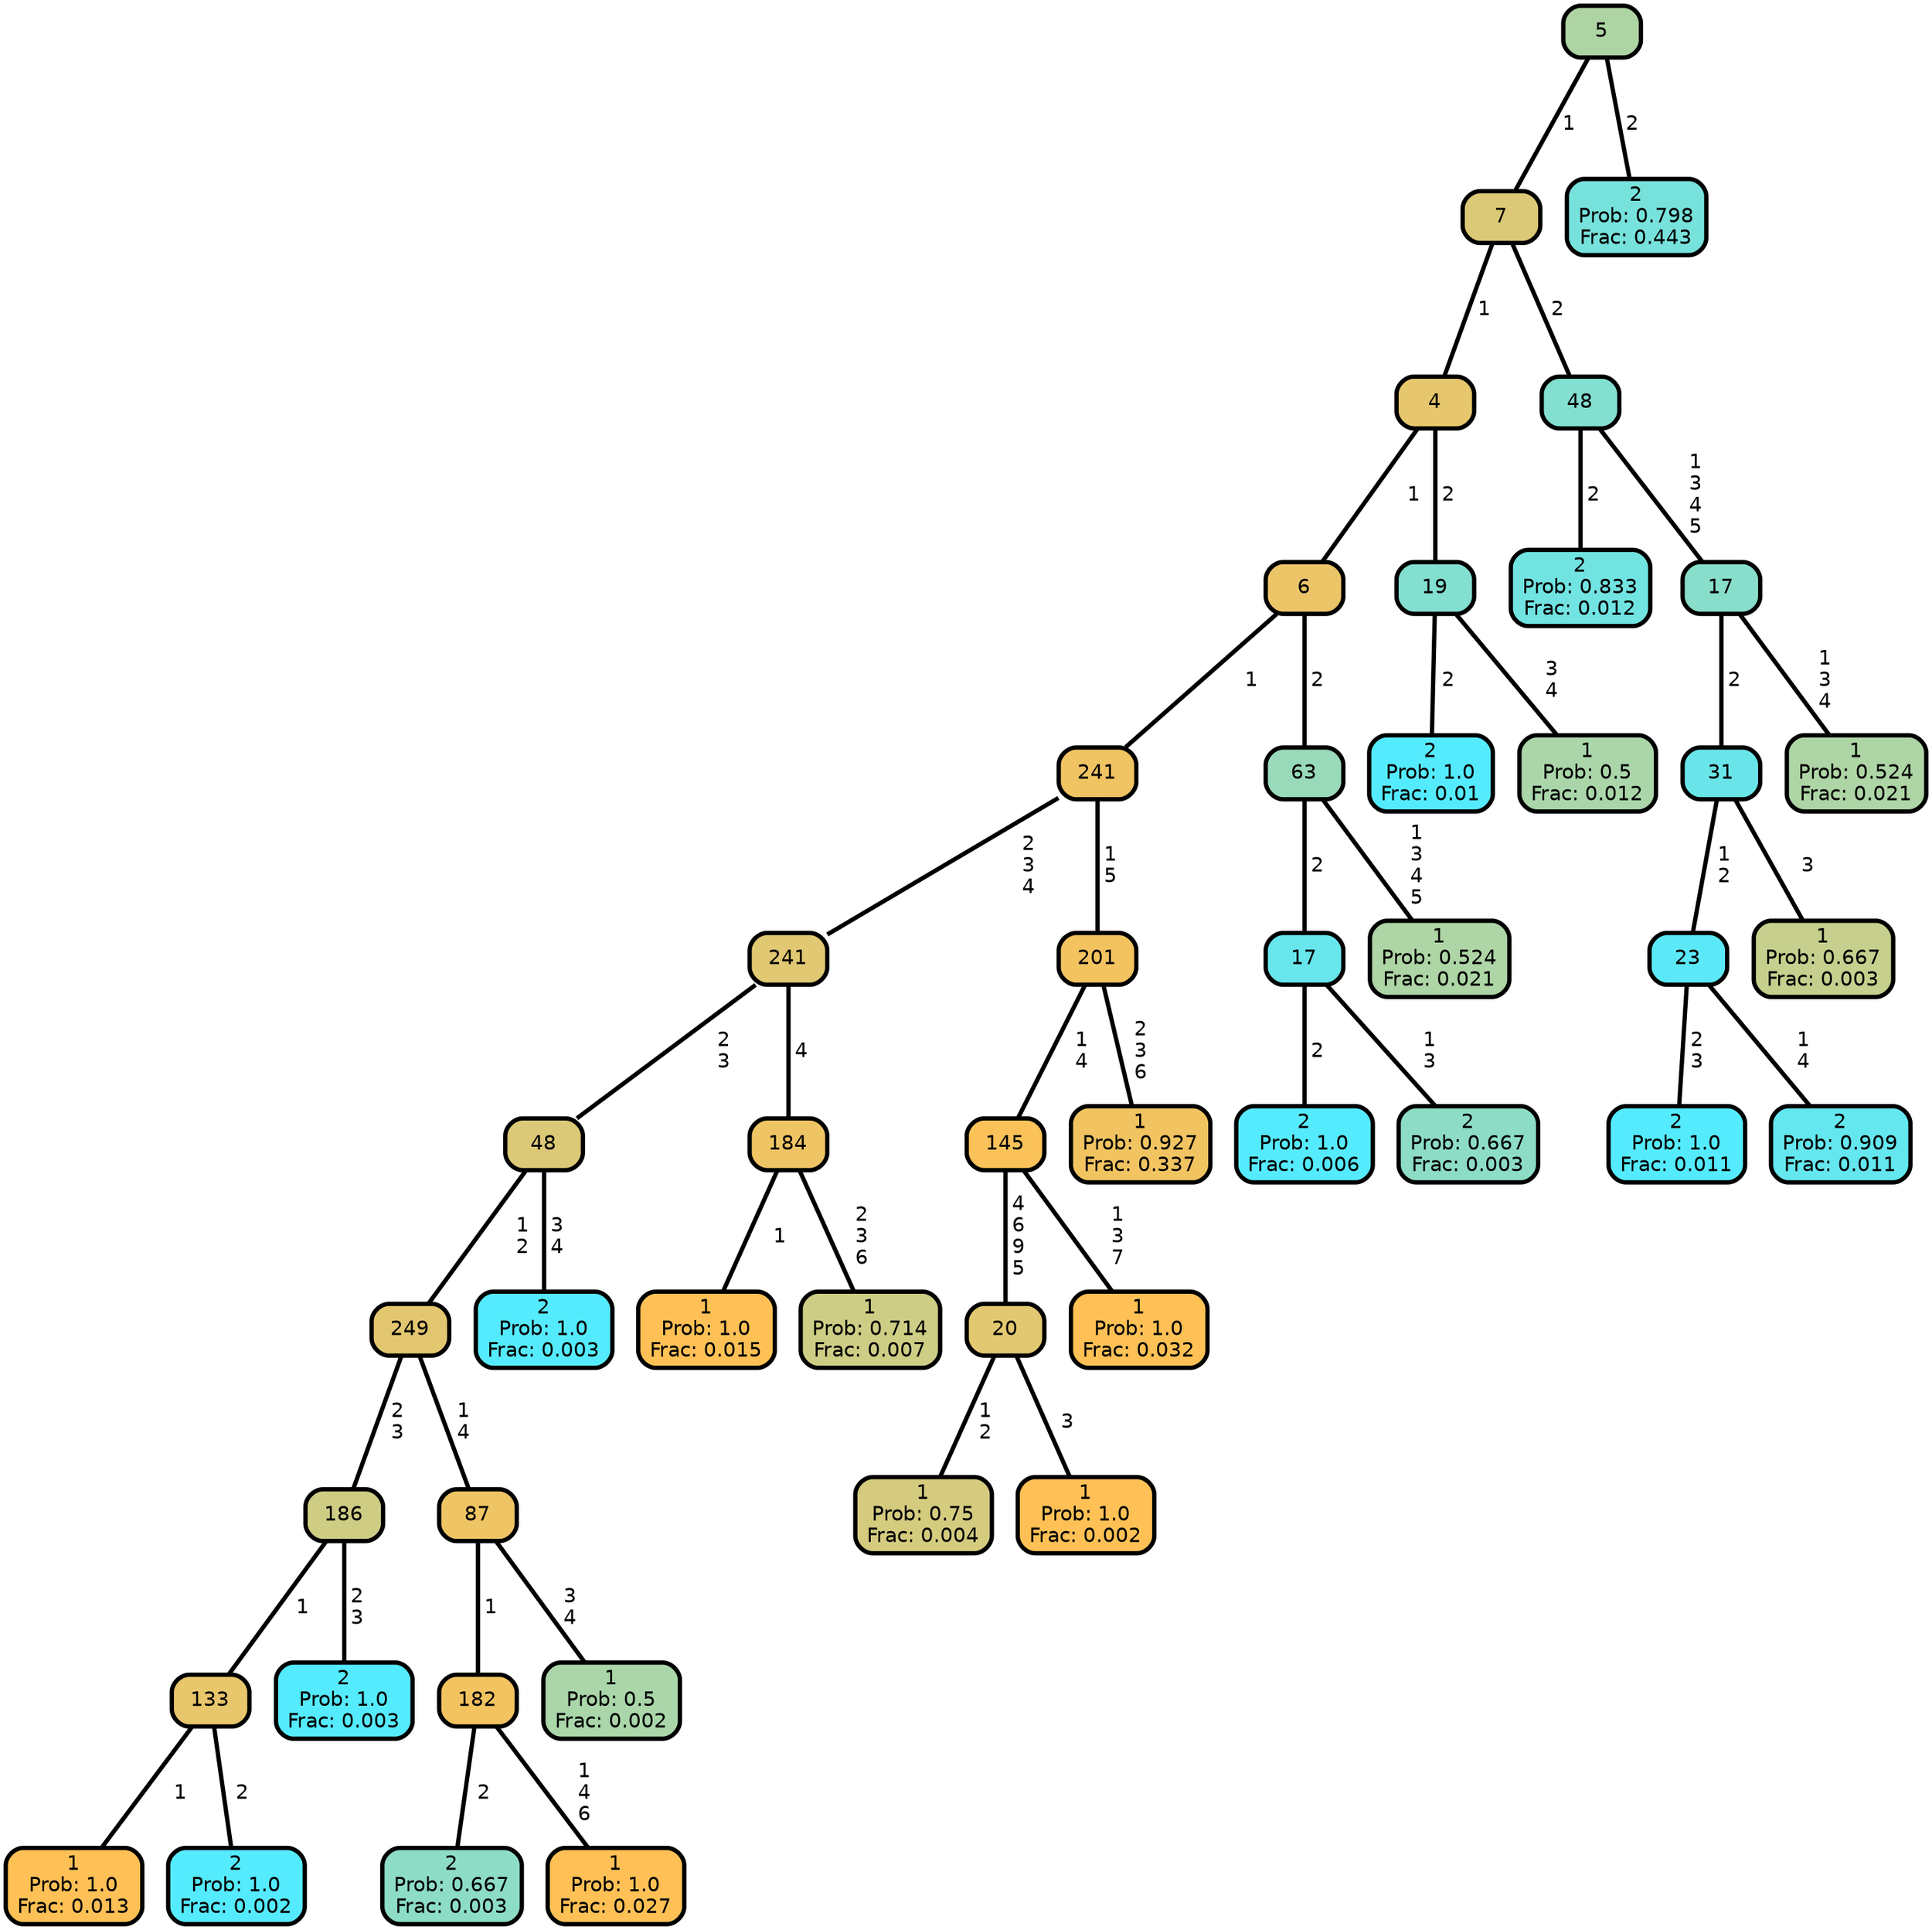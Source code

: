 graph Tree {
node [shape=box, style="filled, rounded",color="black",penwidth="3",fontcolor="black",                 fontname=helvetica] ;
graph [ranksep="0 equally", splines=straight,                 bgcolor=transparent, dpi=200] ;
edge [fontname=helvetica, color=black] ;
0 [label="1
Prob: 1.0
Frac: 0.013", fillcolor="#ffc155"] ;
1 [label="133", fillcolor="#e8c66b"] ;
2 [label="2
Prob: 1.0
Frac: 0.002", fillcolor="#55ebff"] ;
3 [label="186", fillcolor="#cfcc84"] ;
4 [label="2
Prob: 1.0
Frac: 0.003", fillcolor="#55ebff"] ;
5 [label="249", fillcolor="#e3c770"] ;
6 [label="2
Prob: 0.667
Frac: 0.003", fillcolor="#8dddc6"] ;
7 [label="182", fillcolor="#f3c360"] ;
8 [label="1
Prob: 1.0
Frac: 0.027", fillcolor="#ffc155"] ;
9 [label="87", fillcolor="#efc464"] ;
10 [label="1
Prob: 0.5
Frac: 0.002", fillcolor="#aad6aa"] ;
11 [label="48", fillcolor="#dbc978"] ;
12 [label="2
Prob: 1.0
Frac: 0.003", fillcolor="#55ebff"] ;
13 [label="241", fillcolor="#e1c872"] ;
14 [label="1
Prob: 1.0
Frac: 0.015", fillcolor="#ffc155"] ;
15 [label="184", fillcolor="#efc464"] ;
16 [label="1
Prob: 0.714
Frac: 0.007", fillcolor="#cecd85"] ;
17 [label="241", fillcolor="#f0c463"] ;
18 [label="1
Prob: 0.75
Frac: 0.004", fillcolor="#d4cb7f"] ;
19 [label="20", fillcolor="#e2c871"] ;
20 [label="1
Prob: 1.0
Frac: 0.002", fillcolor="#ffc155"] ;
21 [label="145", fillcolor="#fac259"] ;
22 [label="1
Prob: 1.0
Frac: 0.032", fillcolor="#ffc155"] ;
23 [label="201", fillcolor="#f3c360"] ;
24 [label="1
Prob: 0.927
Frac: 0.337", fillcolor="#f2c461"] ;
25 [label="6", fillcolor="#ebc568"] ;
26 [label="2
Prob: 1.0
Frac: 0.006", fillcolor="#55ebff"] ;
27 [label="17", fillcolor="#67e6ec"] ;
28 [label="2
Prob: 0.667
Frac: 0.003", fillcolor="#8dddc6"] ;
29 [label="63", fillcolor="#99dabb"] ;
30 [label="1
Prob: 0.524
Frac: 0.021", fillcolor="#aed5a5"] ;
31 [label="4", fillcolor="#e6c76d"] ;
32 [label="2
Prob: 1.0
Frac: 0.01", fillcolor="#55ebff"] ;
33 [label="19", fillcolor="#83dfd0"] ;
34 [label="1
Prob: 0.5
Frac: 0.012", fillcolor="#aad6aa"] ;
35 [label="7", fillcolor="#dcc977"] ;
36 [label="2
Prob: 0.833
Frac: 0.012", fillcolor="#71e4e2"] ;
37 [label="48", fillcolor="#83dfd0"] ;
38 [label="2
Prob: 1.0
Frac: 0.011", fillcolor="#55ebff"] ;
39 [label="23", fillcolor="#5ce9f7"] ;
40 [label="2
Prob: 0.909
Frac: 0.011", fillcolor="#64e7ef"] ;
41 [label="31", fillcolor="#69e5ea"] ;
42 [label="1
Prob: 0.667
Frac: 0.003", fillcolor="#c6cf8d"] ;
43 [label="17", fillcolor="#88decb"] ;
44 [label="1
Prob: 0.524
Frac: 0.021", fillcolor="#aed5a5"] ;
45 [label="5", fillcolor="#afd4a4"] ;
46 [label="2
Prob: 0.798
Frac: 0.443", fillcolor="#77e2dc"] ;
1 -- 0 [label=" 1",penwidth=3] ;
1 -- 2 [label=" 2",penwidth=3] ;
3 -- 1 [label=" 1",penwidth=3] ;
3 -- 4 [label=" 2\n 3",penwidth=3] ;
5 -- 3 [label=" 2\n 3",penwidth=3] ;
5 -- 9 [label=" 1\n 4",penwidth=3] ;
7 -- 6 [label=" 2",penwidth=3] ;
7 -- 8 [label=" 1\n 4\n 6",penwidth=3] ;
9 -- 7 [label=" 1",penwidth=3] ;
9 -- 10 [label=" 3\n 4",penwidth=3] ;
11 -- 5 [label=" 1\n 2",penwidth=3] ;
11 -- 12 [label=" 3\n 4",penwidth=3] ;
13 -- 11 [label=" 2\n 3",penwidth=3] ;
13 -- 15 [label=" 4",penwidth=3] ;
15 -- 14 [label=" 1",penwidth=3] ;
15 -- 16 [label=" 2\n 3\n 6",penwidth=3] ;
17 -- 13 [label=" 2\n 3\n 4",penwidth=3] ;
17 -- 23 [label=" 1\n 5",penwidth=3] ;
19 -- 18 [label=" 1\n 2",penwidth=3] ;
19 -- 20 [label=" 3",penwidth=3] ;
21 -- 19 [label=" 4\n 6\n 9\n 5",penwidth=3] ;
21 -- 22 [label=" 1\n 3\n 7",penwidth=3] ;
23 -- 21 [label=" 1\n 4",penwidth=3] ;
23 -- 24 [label=" 2\n 3\n 6",penwidth=3] ;
25 -- 17 [label=" 1",penwidth=3] ;
25 -- 29 [label=" 2",penwidth=3] ;
27 -- 26 [label=" 2",penwidth=3] ;
27 -- 28 [label=" 1\n 3",penwidth=3] ;
29 -- 27 [label=" 2",penwidth=3] ;
29 -- 30 [label=" 1\n 3\n 4\n 5",penwidth=3] ;
31 -- 25 [label=" 1",penwidth=3] ;
31 -- 33 [label=" 2",penwidth=3] ;
33 -- 32 [label=" 2",penwidth=3] ;
33 -- 34 [label=" 3\n 4",penwidth=3] ;
35 -- 31 [label=" 1",penwidth=3] ;
35 -- 37 [label=" 2",penwidth=3] ;
37 -- 36 [label=" 2",penwidth=3] ;
37 -- 43 [label=" 1\n 3\n 4\n 5",penwidth=3] ;
39 -- 38 [label=" 2\n 3",penwidth=3] ;
39 -- 40 [label=" 1\n 4",penwidth=3] ;
41 -- 39 [label=" 1\n 2",penwidth=3] ;
41 -- 42 [label=" 3",penwidth=3] ;
43 -- 41 [label=" 2",penwidth=3] ;
43 -- 44 [label=" 1\n 3\n 4",penwidth=3] ;
45 -- 35 [label=" 1",penwidth=3] ;
45 -- 46 [label=" 2",penwidth=3] ;
{rank = same;}}